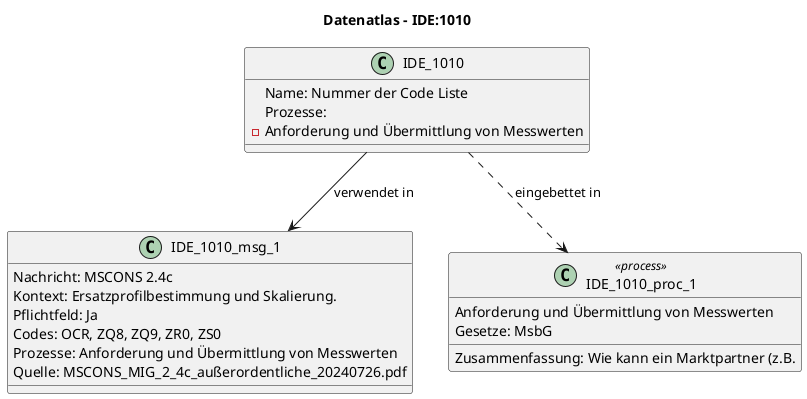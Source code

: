 @startuml
title Datenatlas – IDE:1010
class IDE_1010 {
  Name: Nummer der Code Liste
  Prozesse:
    - Anforderung und Übermittlung von Messwerten
}
class IDE_1010_msg_1 {
  Nachricht: MSCONS 2.4c
  Kontext: Ersatzprofilbestimmung und Skalierung.
  Pflichtfeld: Ja
  Codes: OCR, ZQ8, ZQ9, ZR0, ZS0
  Prozesse: Anforderung und Übermittlung von Messwerten
  Quelle: MSCONS_MIG_2_4c_außerordentliche_20240726.pdf
}
IDE_1010 --> IDE_1010_msg_1 : verwendet in
class IDE_1010_proc_1 <<process>> {
  Anforderung und Übermittlung von Messwerten
  Gesetze: MsbG
  Zusammenfassung: Wie kann ein Marktpartner (z.B.
}
IDE_1010 ..> IDE_1010_proc_1 : eingebettet in
@enduml
